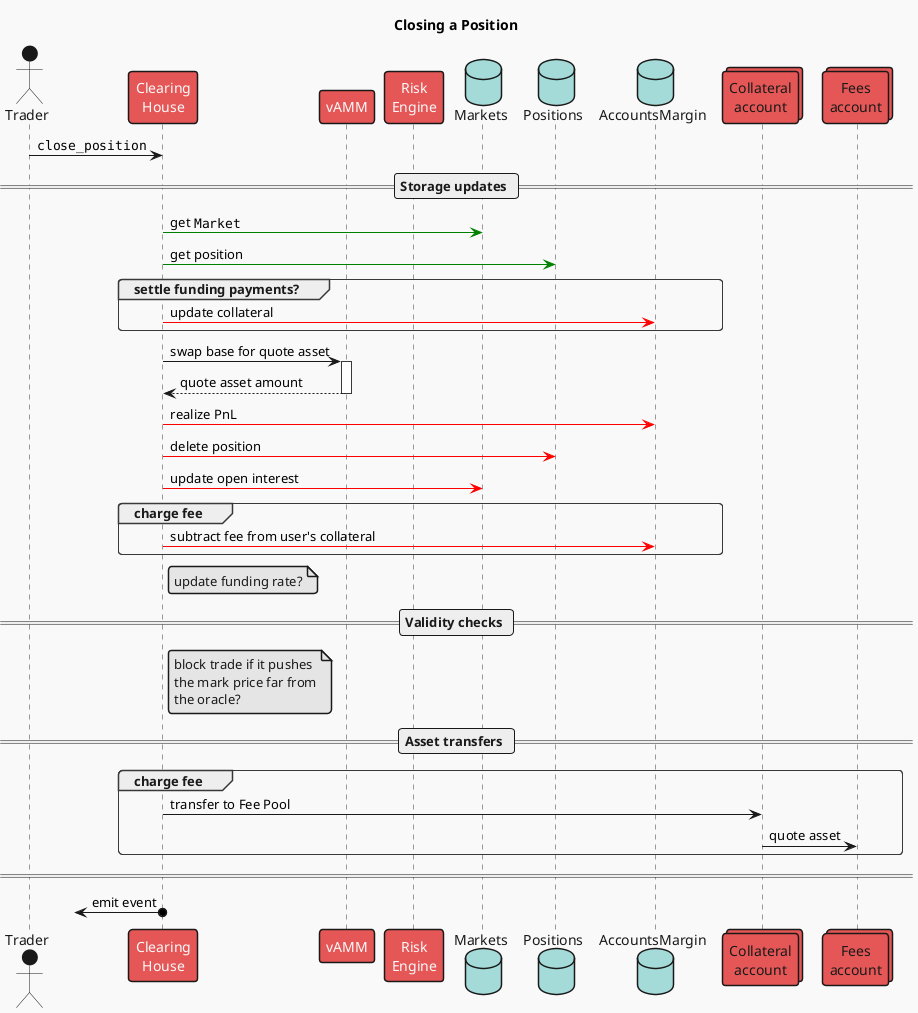 @startuml close_position
!theme mars

title Closing a Position

actor "Trader" as user
participant "Clearing\nHouse" as ch
participant "vAMM" as vamm
participant "Risk\nEngine" as risk
database "Markets" as mkts
database "Positions" as positions
database "AccountsMargin" as accs
collections "Collateral\naccount" as vault
collections "Fees\naccount" as fees

user -> ch : ""close_position""

== Storage updates ==

ch -[#green]> mkts : get ""Market""
ch -[#green]> positions : get position
'note right CH: compute quote asset\nnotional amount

group settle funding payments?
ch -[#red]> accs : update collateral
end

ch -> vamm ++ : swap base for quote asset
return quote asset amount

ch -[#red]> accs : realize PnL

ch -[#red]> positions : delete position
ch -[#red]> mkts : update open interest

group charge fee
ch -[#red]> accs : subtract fee from user's collateral
end

note right ch
update funding rate?
end note

== Validity checks ==

note right ch
block trade if it pushes
the mark price far from
the oracle?
end note

== Asset transfers ==

group charge fee
ch -> vault : transfer to Fee Pool
vault -> fees : quote asset
end

====

?<-o ch : emit event
@enduml
